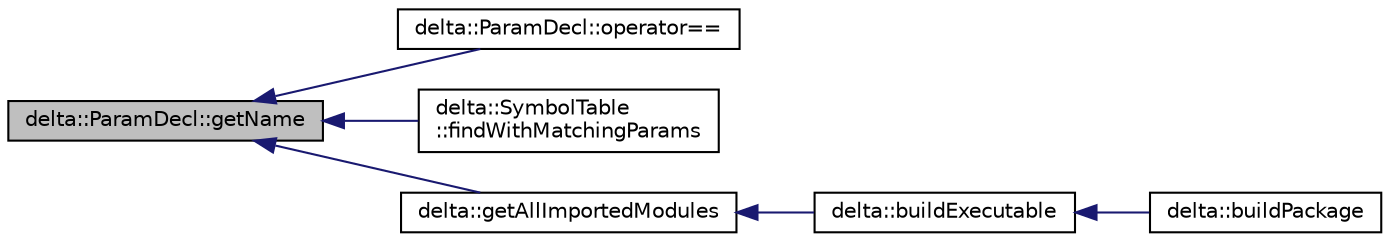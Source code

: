 digraph "delta::ParamDecl::getName"
{
  edge [fontname="Helvetica",fontsize="10",labelfontname="Helvetica",labelfontsize="10"];
  node [fontname="Helvetica",fontsize="10",shape=record];
  rankdir="LR";
  Node6 [label="delta::ParamDecl::getName",height=0.2,width=0.4,color="black", fillcolor="grey75", style="filled", fontcolor="black"];
  Node6 -> Node7 [dir="back",color="midnightblue",fontsize="10",style="solid",fontname="Helvetica"];
  Node7 [label="delta::ParamDecl::operator==",height=0.2,width=0.4,color="black", fillcolor="white", style="filled",URL="$classdelta_1_1_param_decl.html#a3914d56694be53500c2ecb4a8bac67fa"];
  Node6 -> Node8 [dir="back",color="midnightblue",fontsize="10",style="solid",fontname="Helvetica"];
  Node8 [label="delta::SymbolTable\l::findWithMatchingParams",height=0.2,width=0.4,color="black", fillcolor="white", style="filled",URL="$classdelta_1_1_symbol_table.html#a16e803ea35215b313fedb72e69c6098f"];
  Node6 -> Node9 [dir="back",color="midnightblue",fontsize="10",style="solid",fontname="Helvetica"];
  Node9 [label="delta::getAllImportedModules",height=0.2,width=0.4,color="black", fillcolor="white", style="filled",URL="$namespacedelta.html#a949f83e8840a11b90a369f9b2278ba0a"];
  Node9 -> Node10 [dir="back",color="midnightblue",fontsize="10",style="solid",fontname="Helvetica"];
  Node10 [label="delta::buildExecutable",height=0.2,width=0.4,color="black", fillcolor="white", style="filled",URL="$namespacedelta.html#aea63e33d3ee2ff18ad7c1fefd8bbeca2"];
  Node10 -> Node11 [dir="back",color="midnightblue",fontsize="10",style="solid",fontname="Helvetica"];
  Node11 [label="delta::buildPackage",height=0.2,width=0.4,color="black", fillcolor="white", style="filled",URL="$namespacedelta.html#a608f3203f47e224f518306b184b5cf60"];
}
